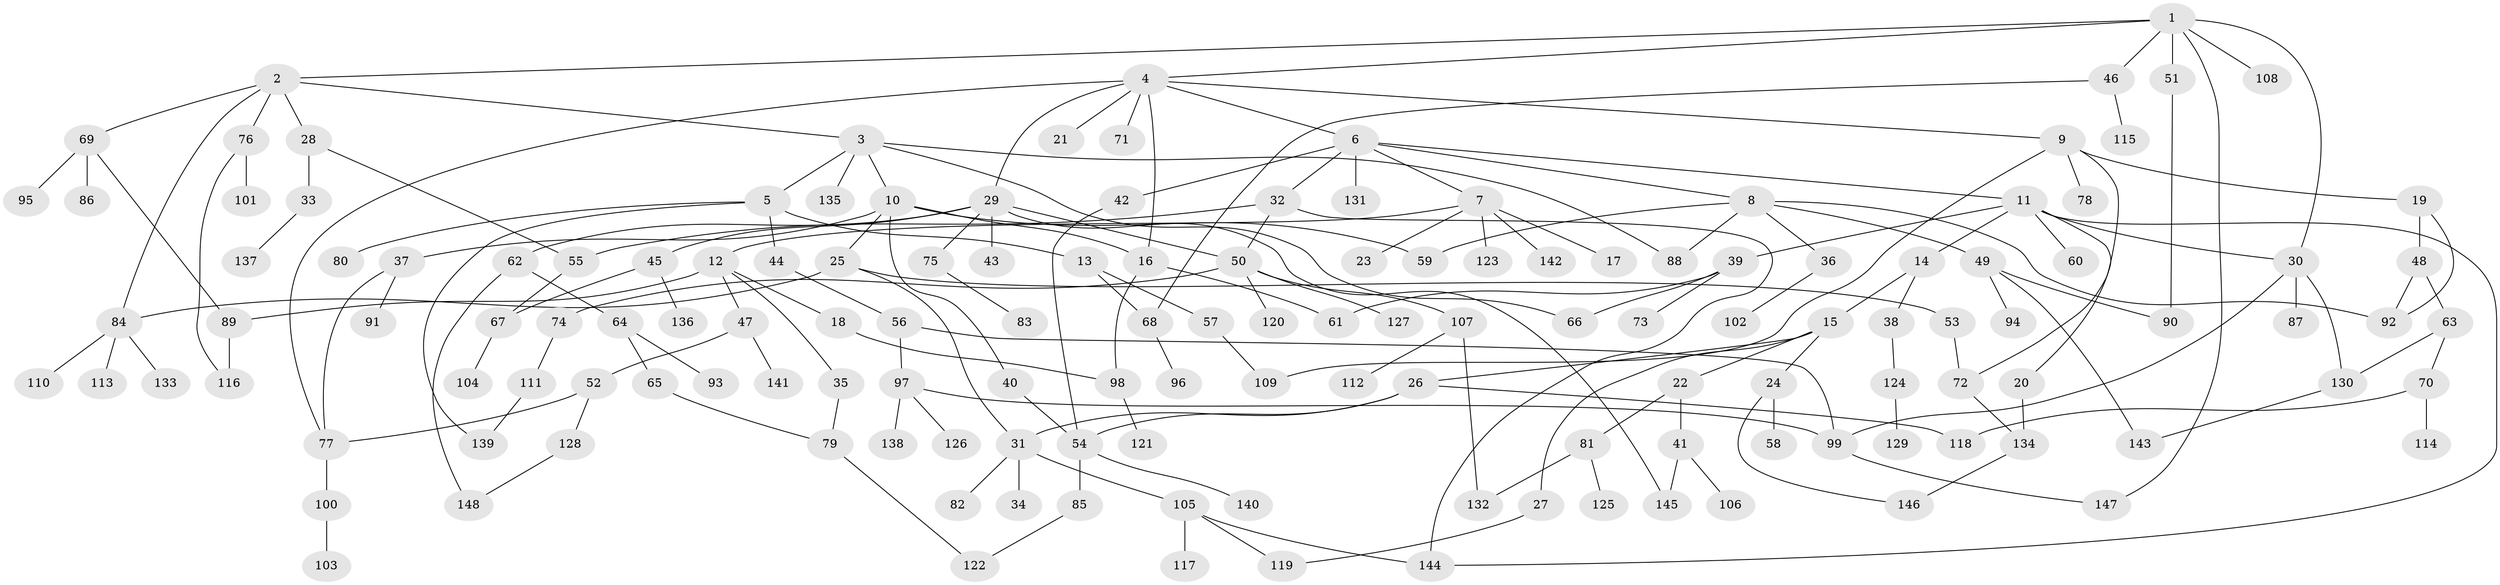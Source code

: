 // Generated by graph-tools (version 1.1) at 2025/49/03/09/25 03:49:19]
// undirected, 148 vertices, 188 edges
graph export_dot {
graph [start="1"]
  node [color=gray90,style=filled];
  1;
  2;
  3;
  4;
  5;
  6;
  7;
  8;
  9;
  10;
  11;
  12;
  13;
  14;
  15;
  16;
  17;
  18;
  19;
  20;
  21;
  22;
  23;
  24;
  25;
  26;
  27;
  28;
  29;
  30;
  31;
  32;
  33;
  34;
  35;
  36;
  37;
  38;
  39;
  40;
  41;
  42;
  43;
  44;
  45;
  46;
  47;
  48;
  49;
  50;
  51;
  52;
  53;
  54;
  55;
  56;
  57;
  58;
  59;
  60;
  61;
  62;
  63;
  64;
  65;
  66;
  67;
  68;
  69;
  70;
  71;
  72;
  73;
  74;
  75;
  76;
  77;
  78;
  79;
  80;
  81;
  82;
  83;
  84;
  85;
  86;
  87;
  88;
  89;
  90;
  91;
  92;
  93;
  94;
  95;
  96;
  97;
  98;
  99;
  100;
  101;
  102;
  103;
  104;
  105;
  106;
  107;
  108;
  109;
  110;
  111;
  112;
  113;
  114;
  115;
  116;
  117;
  118;
  119;
  120;
  121;
  122;
  123;
  124;
  125;
  126;
  127;
  128;
  129;
  130;
  131;
  132;
  133;
  134;
  135;
  136;
  137;
  138;
  139;
  140;
  141;
  142;
  143;
  144;
  145;
  146;
  147;
  148;
  1 -- 2;
  1 -- 4;
  1 -- 30;
  1 -- 46;
  1 -- 51;
  1 -- 108;
  1 -- 147;
  2 -- 3;
  2 -- 28;
  2 -- 69;
  2 -- 76;
  2 -- 84;
  3 -- 5;
  3 -- 10;
  3 -- 66;
  3 -- 88;
  3 -- 135;
  4 -- 6;
  4 -- 9;
  4 -- 16;
  4 -- 21;
  4 -- 29;
  4 -- 71;
  4 -- 77;
  5 -- 13;
  5 -- 44;
  5 -- 80;
  5 -- 139;
  6 -- 7;
  6 -- 8;
  6 -- 11;
  6 -- 32;
  6 -- 42;
  6 -- 131;
  7 -- 12;
  7 -- 17;
  7 -- 23;
  7 -- 123;
  7 -- 142;
  8 -- 36;
  8 -- 49;
  8 -- 88;
  8 -- 59;
  8 -- 92;
  9 -- 19;
  9 -- 78;
  9 -- 109;
  9 -- 72;
  10 -- 25;
  10 -- 37;
  10 -- 40;
  10 -- 59;
  10 -- 16;
  11 -- 14;
  11 -- 20;
  11 -- 39;
  11 -- 60;
  11 -- 144;
  11 -- 30;
  12 -- 18;
  12 -- 35;
  12 -- 47;
  12 -- 89;
  13 -- 57;
  13 -- 68;
  14 -- 15;
  14 -- 38;
  15 -- 22;
  15 -- 24;
  15 -- 26;
  15 -- 27;
  16 -- 61;
  16 -- 98;
  18 -- 98;
  19 -- 48;
  19 -- 92;
  20 -- 134;
  22 -- 41;
  22 -- 81;
  24 -- 58;
  24 -- 146;
  25 -- 53;
  25 -- 84;
  25 -- 31;
  26 -- 31;
  26 -- 118;
  26 -- 54;
  27 -- 119;
  28 -- 33;
  28 -- 55;
  29 -- 43;
  29 -- 45;
  29 -- 62;
  29 -- 75;
  29 -- 145;
  29 -- 50;
  30 -- 87;
  30 -- 99;
  30 -- 130;
  31 -- 34;
  31 -- 82;
  31 -- 105;
  32 -- 50;
  32 -- 55;
  32 -- 144;
  33 -- 137;
  35 -- 79;
  36 -- 102;
  37 -- 91;
  37 -- 77;
  38 -- 124;
  39 -- 73;
  39 -- 61;
  39 -- 66;
  40 -- 54;
  41 -- 106;
  41 -- 145;
  42 -- 54;
  44 -- 56;
  45 -- 136;
  45 -- 67;
  46 -- 68;
  46 -- 115;
  47 -- 52;
  47 -- 141;
  48 -- 63;
  48 -- 92;
  49 -- 90;
  49 -- 94;
  49 -- 143;
  50 -- 74;
  50 -- 107;
  50 -- 120;
  50 -- 127;
  51 -- 90;
  52 -- 128;
  52 -- 77;
  53 -- 72;
  54 -- 85;
  54 -- 140;
  55 -- 67;
  56 -- 97;
  56 -- 99;
  57 -- 109;
  62 -- 64;
  62 -- 148;
  63 -- 70;
  63 -- 130;
  64 -- 65;
  64 -- 93;
  65 -- 79;
  67 -- 104;
  68 -- 96;
  69 -- 86;
  69 -- 95;
  69 -- 89;
  70 -- 114;
  70 -- 118;
  72 -- 134;
  74 -- 111;
  75 -- 83;
  76 -- 101;
  76 -- 116;
  77 -- 100;
  79 -- 122;
  81 -- 125;
  81 -- 132;
  84 -- 110;
  84 -- 113;
  84 -- 133;
  85 -- 122;
  89 -- 116;
  97 -- 126;
  97 -- 138;
  97 -- 99;
  98 -- 121;
  99 -- 147;
  100 -- 103;
  105 -- 117;
  105 -- 119;
  105 -- 144;
  107 -- 112;
  107 -- 132;
  111 -- 139;
  124 -- 129;
  128 -- 148;
  130 -- 143;
  134 -- 146;
}
